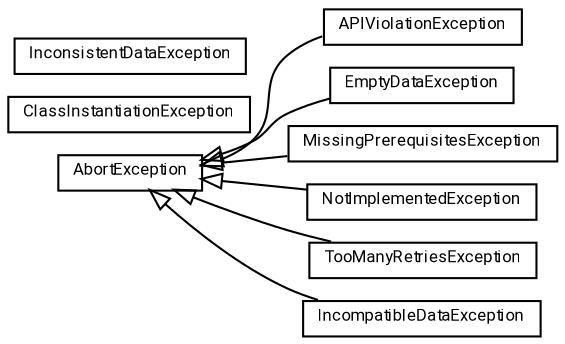 #!/usr/local/bin/dot
#
# Class diagram 
# Generated by UMLGraph version R5_7_2-60-g0e99a6 (http://www.spinellis.gr/umlgraph/)
#

digraph G {
	graph [fontnames="svg"]
	edge [fontname="Roboto",fontsize=7,labelfontname="Roboto",labelfontsize=7,color="black"];
	node [fontname="Roboto",fontcolor="black",fontsize=8,shape=plaintext,margin=0,width=0,height=0];
	nodesep=0.15;
	ranksep=0.25;
	rankdir=LR;
	// de.lmu.ifi.dbs.elki.utilities.exceptions.APIViolationException
	c516671 [label=<<table title="de.lmu.ifi.dbs.elki.utilities.exceptions.APIViolationException" border="0" cellborder="1" cellspacing="0" cellpadding="2" href="APIViolationException.html" target="_parent">
		<tr><td><table border="0" cellspacing="0" cellpadding="1">
		<tr><td align="center" balign="center"> <font face="Roboto">APIViolationException</font> </td></tr>
		</table></td></tr>
		</table>>, URL="APIViolationException.html"];
	// de.lmu.ifi.dbs.elki.utilities.exceptions.EmptyDataException
	c516672 [label=<<table title="de.lmu.ifi.dbs.elki.utilities.exceptions.EmptyDataException" border="0" cellborder="1" cellspacing="0" cellpadding="2" href="EmptyDataException.html" target="_parent">
		<tr><td><table border="0" cellspacing="0" cellpadding="1">
		<tr><td align="center" balign="center"> <font face="Roboto">EmptyDataException</font> </td></tr>
		</table></td></tr>
		</table>>, URL="EmptyDataException.html"];
	// de.lmu.ifi.dbs.elki.utilities.exceptions.ClassInstantiationException
	c516673 [label=<<table title="de.lmu.ifi.dbs.elki.utilities.exceptions.ClassInstantiationException" border="0" cellborder="1" cellspacing="0" cellpadding="2" href="ClassInstantiationException.html" target="_parent">
		<tr><td><table border="0" cellspacing="0" cellpadding="1">
		<tr><td align="center" balign="center"> <font face="Roboto">ClassInstantiationException</font> </td></tr>
		</table></td></tr>
		</table>>, URL="ClassInstantiationException.html"];
	// de.lmu.ifi.dbs.elki.utilities.exceptions.InconsistentDataException
	c516674 [label=<<table title="de.lmu.ifi.dbs.elki.utilities.exceptions.InconsistentDataException" border="0" cellborder="1" cellspacing="0" cellpadding="2" href="InconsistentDataException.html" target="_parent">
		<tr><td><table border="0" cellspacing="0" cellpadding="1">
		<tr><td align="center" balign="center"> <font face="Roboto">InconsistentDataException</font> </td></tr>
		</table></td></tr>
		</table>>, URL="InconsistentDataException.html"];
	// de.lmu.ifi.dbs.elki.utilities.exceptions.AbortException
	c516675 [label=<<table title="de.lmu.ifi.dbs.elki.utilities.exceptions.AbortException" border="0" cellborder="1" cellspacing="0" cellpadding="2" href="AbortException.html" target="_parent">
		<tr><td><table border="0" cellspacing="0" cellpadding="1">
		<tr><td align="center" balign="center"> <font face="Roboto">AbortException</font> </td></tr>
		</table></td></tr>
		</table>>, URL="AbortException.html"];
	// de.lmu.ifi.dbs.elki.utilities.exceptions.MissingPrerequisitesException
	c516676 [label=<<table title="de.lmu.ifi.dbs.elki.utilities.exceptions.MissingPrerequisitesException" border="0" cellborder="1" cellspacing="0" cellpadding="2" href="MissingPrerequisitesException.html" target="_parent">
		<tr><td><table border="0" cellspacing="0" cellpadding="1">
		<tr><td align="center" balign="center"> <font face="Roboto">MissingPrerequisitesException</font> </td></tr>
		</table></td></tr>
		</table>>, URL="MissingPrerequisitesException.html"];
	// de.lmu.ifi.dbs.elki.utilities.exceptions.NotImplementedException
	c516677 [label=<<table title="de.lmu.ifi.dbs.elki.utilities.exceptions.NotImplementedException" border="0" cellborder="1" cellspacing="0" cellpadding="2" href="NotImplementedException.html" target="_parent">
		<tr><td><table border="0" cellspacing="0" cellpadding="1">
		<tr><td align="center" balign="center"> <font face="Roboto">NotImplementedException</font> </td></tr>
		</table></td></tr>
		</table>>, URL="NotImplementedException.html"];
	// de.lmu.ifi.dbs.elki.utilities.exceptions.TooManyRetriesException
	c516678 [label=<<table title="de.lmu.ifi.dbs.elki.utilities.exceptions.TooManyRetriesException" border="0" cellborder="1" cellspacing="0" cellpadding="2" href="TooManyRetriesException.html" target="_parent">
		<tr><td><table border="0" cellspacing="0" cellpadding="1">
		<tr><td align="center" balign="center"> <font face="Roboto">TooManyRetriesException</font> </td></tr>
		</table></td></tr>
		</table>>, URL="TooManyRetriesException.html"];
	// de.lmu.ifi.dbs.elki.utilities.exceptions.IncompatibleDataException
	c516679 [label=<<table title="de.lmu.ifi.dbs.elki.utilities.exceptions.IncompatibleDataException" border="0" cellborder="1" cellspacing="0" cellpadding="2" href="IncompatibleDataException.html" target="_parent">
		<tr><td><table border="0" cellspacing="0" cellpadding="1">
		<tr><td align="center" balign="center"> <font face="Roboto">IncompatibleDataException</font> </td></tr>
		</table></td></tr>
		</table>>, URL="IncompatibleDataException.html"];
	// de.lmu.ifi.dbs.elki.utilities.exceptions.APIViolationException extends de.lmu.ifi.dbs.elki.utilities.exceptions.AbortException
	c516675 -> c516671 [arrowtail=empty,dir=back,weight=10];
	// de.lmu.ifi.dbs.elki.utilities.exceptions.EmptyDataException extends de.lmu.ifi.dbs.elki.utilities.exceptions.AbortException
	c516675 -> c516672 [arrowtail=empty,dir=back,weight=10];
	// de.lmu.ifi.dbs.elki.utilities.exceptions.MissingPrerequisitesException extends de.lmu.ifi.dbs.elki.utilities.exceptions.AbortException
	c516675 -> c516676 [arrowtail=empty,dir=back,weight=10];
	// de.lmu.ifi.dbs.elki.utilities.exceptions.NotImplementedException extends de.lmu.ifi.dbs.elki.utilities.exceptions.AbortException
	c516675 -> c516677 [arrowtail=empty,dir=back,weight=10];
	// de.lmu.ifi.dbs.elki.utilities.exceptions.TooManyRetriesException extends de.lmu.ifi.dbs.elki.utilities.exceptions.AbortException
	c516675 -> c516678 [arrowtail=empty,dir=back,weight=10];
	// de.lmu.ifi.dbs.elki.utilities.exceptions.IncompatibleDataException extends de.lmu.ifi.dbs.elki.utilities.exceptions.AbortException
	c516675 -> c516679 [arrowtail=empty,dir=back,weight=10];
}

